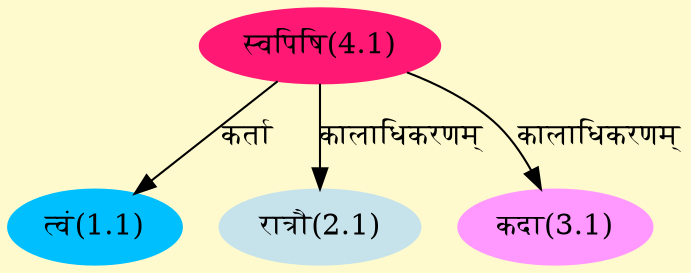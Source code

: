 digraph G{
rankdir=BT;
 compound=true;
 bgcolor="lemonchiffon1";
Node1_1 [style=filled, color="#00BFFF" label = "त्वं(1.1)"]
Node4_1 [style=filled, color="#FF1975" label = "स्वपिषि(4.1)"]
Node2_1 [style=filled, color="#C6E2EB" label = "रात्रौ(2.1)"]
Node3_1 [style=filled, color="#FF99FF" label = "कदा(3.1)"]
/* Start of Relations section */

Node1_1 -> Node4_1 [  label="कर्ता"  dir="back" ]
Node2_1 -> Node4_1 [  label="कालाधिकरणम्"  dir="back" ]
Node3_1 -> Node4_1 [  label="कालाधिकरणम्"  dir="back" ]
}
